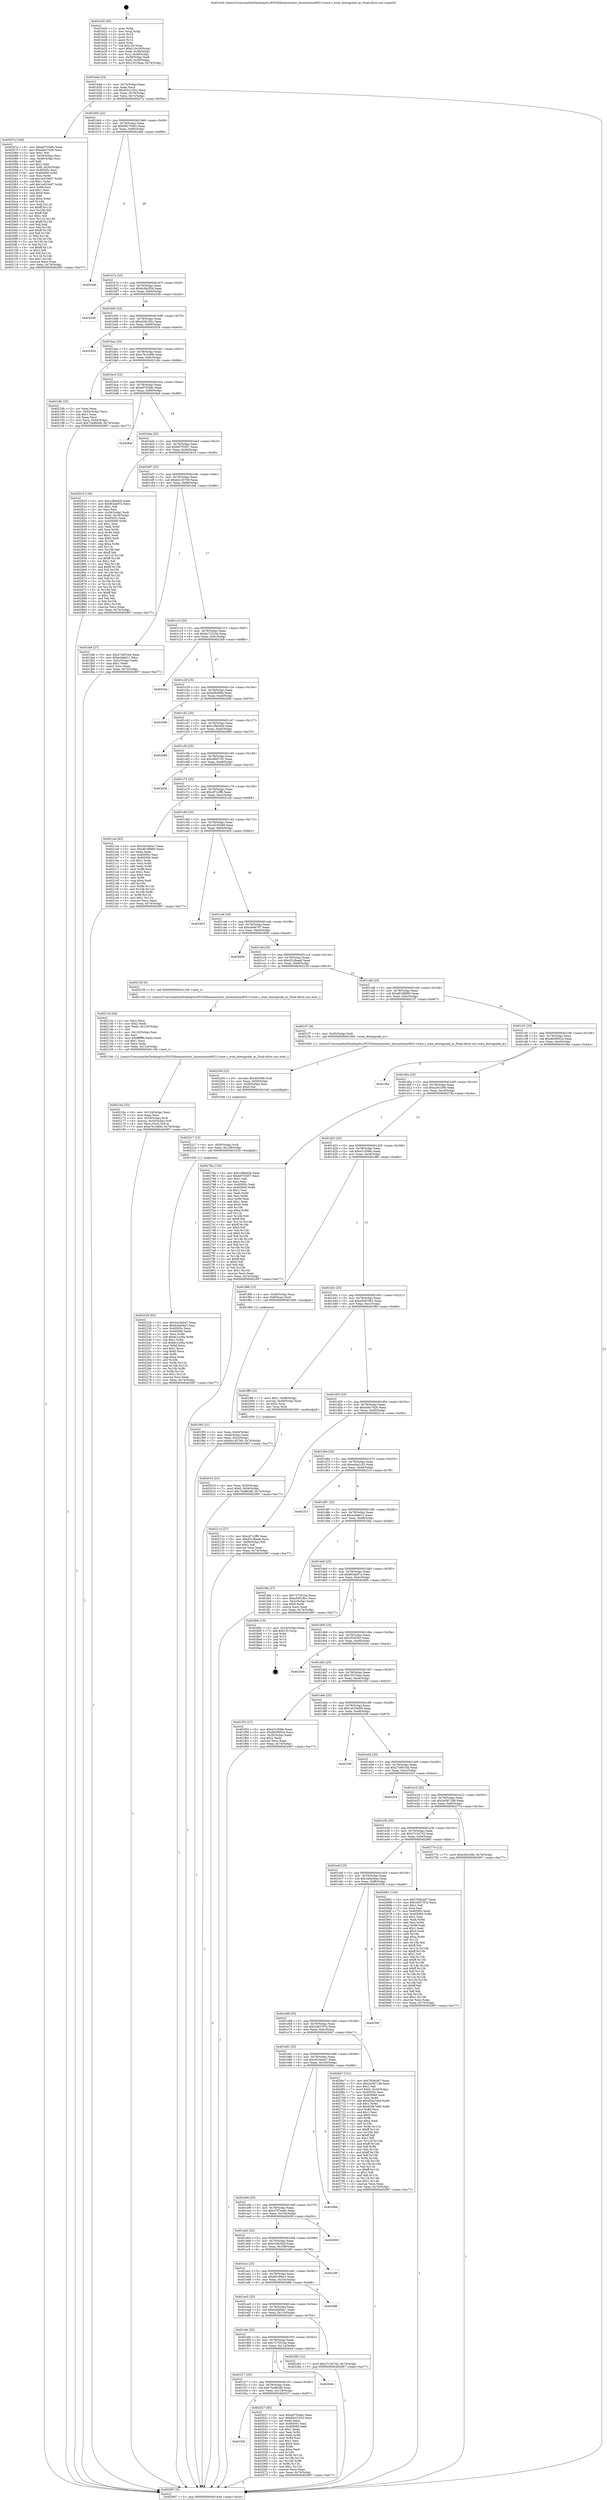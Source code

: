 digraph "0x401b20" {
  label = "0x401b20 (/mnt/c/Users/mathe/Desktop/tcc/POCII/binaries/extr_linuxnetmac80211wme.c_wme_downgrade_ac_Final-ollvm.out::main(0))"
  labelloc = "t"
  node[shape=record]

  Entry [label="",width=0.3,height=0.3,shape=circle,fillcolor=black,style=filled]
  "0x401b4d" [label="{
     0x401b4d [23]\l
     | [instrs]\l
     &nbsp;&nbsp;0x401b4d \<+3\>: mov -0x74(%rbp),%eax\l
     &nbsp;&nbsp;0x401b50 \<+2\>: mov %eax,%ecx\l
     &nbsp;&nbsp;0x401b52 \<+6\>: sub $0x83e21552,%ecx\l
     &nbsp;&nbsp;0x401b58 \<+3\>: mov %eax,-0x78(%rbp)\l
     &nbsp;&nbsp;0x401b5b \<+3\>: mov %ecx,-0x7c(%rbp)\l
     &nbsp;&nbsp;0x401b5e \<+6\>: je 000000000040207a \<main+0x55a\>\l
  }"]
  "0x40207a" [label="{
     0x40207a [164]\l
     | [instrs]\l
     &nbsp;&nbsp;0x40207a \<+5\>: mov $0xa9755a9c,%eax\l
     &nbsp;&nbsp;0x40207f \<+5\>: mov $0xebdc7426,%ecx\l
     &nbsp;&nbsp;0x402084 \<+2\>: mov $0x1,%dl\l
     &nbsp;&nbsp;0x402086 \<+3\>: mov -0x54(%rbp),%esi\l
     &nbsp;&nbsp;0x402089 \<+3\>: cmp -0x48(%rbp),%esi\l
     &nbsp;&nbsp;0x40208c \<+4\>: setl %dil\l
     &nbsp;&nbsp;0x402090 \<+4\>: and $0x1,%dil\l
     &nbsp;&nbsp;0x402094 \<+4\>: mov %dil,-0x26(%rbp)\l
     &nbsp;&nbsp;0x402098 \<+7\>: mov 0x40505c,%esi\l
     &nbsp;&nbsp;0x40209f \<+8\>: mov 0x405060,%r8d\l
     &nbsp;&nbsp;0x4020a7 \<+3\>: mov %esi,%r9d\l
     &nbsp;&nbsp;0x4020aa \<+7\>: sub $0x1e033e97,%r9d\l
     &nbsp;&nbsp;0x4020b1 \<+4\>: sub $0x1,%r9d\l
     &nbsp;&nbsp;0x4020b5 \<+7\>: add $0x1e033e97,%r9d\l
     &nbsp;&nbsp;0x4020bc \<+4\>: imul %r9d,%esi\l
     &nbsp;&nbsp;0x4020c0 \<+3\>: and $0x1,%esi\l
     &nbsp;&nbsp;0x4020c3 \<+3\>: cmp $0x0,%esi\l
     &nbsp;&nbsp;0x4020c6 \<+4\>: sete %dil\l
     &nbsp;&nbsp;0x4020ca \<+4\>: cmp $0xa,%r8d\l
     &nbsp;&nbsp;0x4020ce \<+4\>: setl %r10b\l
     &nbsp;&nbsp;0x4020d2 \<+3\>: mov %dil,%r11b\l
     &nbsp;&nbsp;0x4020d5 \<+4\>: xor $0xff,%r11b\l
     &nbsp;&nbsp;0x4020d9 \<+3\>: mov %r10b,%bl\l
     &nbsp;&nbsp;0x4020dc \<+3\>: xor $0xff,%bl\l
     &nbsp;&nbsp;0x4020df \<+3\>: xor $0x1,%dl\l
     &nbsp;&nbsp;0x4020e2 \<+3\>: mov %r11b,%r14b\l
     &nbsp;&nbsp;0x4020e5 \<+4\>: and $0xff,%r14b\l
     &nbsp;&nbsp;0x4020e9 \<+3\>: and %dl,%dil\l
     &nbsp;&nbsp;0x4020ec \<+3\>: mov %bl,%r15b\l
     &nbsp;&nbsp;0x4020ef \<+4\>: and $0xff,%r15b\l
     &nbsp;&nbsp;0x4020f3 \<+3\>: and %dl,%r10b\l
     &nbsp;&nbsp;0x4020f6 \<+3\>: or %dil,%r14b\l
     &nbsp;&nbsp;0x4020f9 \<+3\>: or %r10b,%r15b\l
     &nbsp;&nbsp;0x4020fc \<+3\>: xor %r15b,%r14b\l
     &nbsp;&nbsp;0x4020ff \<+3\>: or %bl,%r11b\l
     &nbsp;&nbsp;0x402102 \<+4\>: xor $0xff,%r11b\l
     &nbsp;&nbsp;0x402106 \<+3\>: or $0x1,%dl\l
     &nbsp;&nbsp;0x402109 \<+3\>: and %dl,%r11b\l
     &nbsp;&nbsp;0x40210c \<+3\>: or %r11b,%r14b\l
     &nbsp;&nbsp;0x40210f \<+4\>: test $0x1,%r14b\l
     &nbsp;&nbsp;0x402113 \<+3\>: cmovne %ecx,%eax\l
     &nbsp;&nbsp;0x402116 \<+3\>: mov %eax,-0x74(%rbp)\l
     &nbsp;&nbsp;0x402119 \<+5\>: jmp 0000000000402997 \<main+0xe77\>\l
  }"]
  "0x401b64" [label="{
     0x401b64 [22]\l
     | [instrs]\l
     &nbsp;&nbsp;0x401b64 \<+5\>: jmp 0000000000401b69 \<main+0x49\>\l
     &nbsp;&nbsp;0x401b69 \<+3\>: mov -0x78(%rbp),%eax\l
     &nbsp;&nbsp;0x401b6c \<+5\>: sub $0x882750d3,%eax\l
     &nbsp;&nbsp;0x401b71 \<+3\>: mov %eax,-0x80(%rbp)\l
     &nbsp;&nbsp;0x401b74 \<+6\>: je 00000000004024b6 \<main+0x996\>\l
  }"]
  Exit [label="",width=0.3,height=0.3,shape=circle,fillcolor=black,style=filled,peripheries=2]
  "0x4024b6" [label="{
     0x4024b6\l
  }", style=dashed]
  "0x401b7a" [label="{
     0x401b7a [25]\l
     | [instrs]\l
     &nbsp;&nbsp;0x401b7a \<+5\>: jmp 0000000000401b7f \<main+0x5f\>\l
     &nbsp;&nbsp;0x401b7f \<+3\>: mov -0x78(%rbp),%eax\l
     &nbsp;&nbsp;0x401b82 \<+5\>: sub $0x8c9e2f2d,%eax\l
     &nbsp;&nbsp;0x401b87 \<+6\>: mov %eax,-0x84(%rbp)\l
     &nbsp;&nbsp;0x401b8d \<+6\>: je 0000000000402546 \<main+0xa26\>\l
  }"]
  "0x402226" [label="{
     0x402226 [93]\l
     | [instrs]\l
     &nbsp;&nbsp;0x402226 \<+5\>: mov $0x3d16a0a7,%eax\l
     &nbsp;&nbsp;0x40222b \<+5\>: mov $0x6cbb04a7,%esi\l
     &nbsp;&nbsp;0x402230 \<+7\>: mov 0x40505c,%ecx\l
     &nbsp;&nbsp;0x402237 \<+7\>: mov 0x405060,%edx\l
     &nbsp;&nbsp;0x40223e \<+3\>: mov %ecx,%r8d\l
     &nbsp;&nbsp;0x402241 \<+7\>: add $0x8c1a39a,%r8d\l
     &nbsp;&nbsp;0x402248 \<+4\>: sub $0x1,%r8d\l
     &nbsp;&nbsp;0x40224c \<+7\>: sub $0x8c1a39a,%r8d\l
     &nbsp;&nbsp;0x402253 \<+4\>: imul %r8d,%ecx\l
     &nbsp;&nbsp;0x402257 \<+3\>: and $0x1,%ecx\l
     &nbsp;&nbsp;0x40225a \<+3\>: cmp $0x0,%ecx\l
     &nbsp;&nbsp;0x40225d \<+4\>: sete %r9b\l
     &nbsp;&nbsp;0x402261 \<+3\>: cmp $0xa,%edx\l
     &nbsp;&nbsp;0x402264 \<+4\>: setl %r10b\l
     &nbsp;&nbsp;0x402268 \<+3\>: mov %r9b,%r11b\l
     &nbsp;&nbsp;0x40226b \<+3\>: and %r10b,%r11b\l
     &nbsp;&nbsp;0x40226e \<+3\>: xor %r10b,%r9b\l
     &nbsp;&nbsp;0x402271 \<+3\>: or %r9b,%r11b\l
     &nbsp;&nbsp;0x402274 \<+4\>: test $0x1,%r11b\l
     &nbsp;&nbsp;0x402278 \<+3\>: cmovne %esi,%eax\l
     &nbsp;&nbsp;0x40227b \<+3\>: mov %eax,-0x74(%rbp)\l
     &nbsp;&nbsp;0x40227e \<+5\>: jmp 0000000000402997 \<main+0xe77\>\l
  }"]
  "0x402546" [label="{
     0x402546\l
  }", style=dashed]
  "0x401b93" [label="{
     0x401b93 [25]\l
     | [instrs]\l
     &nbsp;&nbsp;0x401b93 \<+5\>: jmp 0000000000401b98 \<main+0x78\>\l
     &nbsp;&nbsp;0x401b98 \<+3\>: mov -0x78(%rbp),%eax\l
     &nbsp;&nbsp;0x401b9b \<+5\>: sub $0xa5e6182c,%eax\l
     &nbsp;&nbsp;0x401ba0 \<+6\>: mov %eax,-0x88(%rbp)\l
     &nbsp;&nbsp;0x401ba6 \<+6\>: je 0000000000402924 \<main+0xe04\>\l
  }"]
  "0x402217" [label="{
     0x402217 [15]\l
     | [instrs]\l
     &nbsp;&nbsp;0x402217 \<+4\>: mov -0x50(%rbp),%rdi\l
     &nbsp;&nbsp;0x40221b \<+6\>: mov %eax,-0x128(%rbp)\l
     &nbsp;&nbsp;0x402221 \<+5\>: call 0000000000401030 \<free@plt\>\l
     | [calls]\l
     &nbsp;&nbsp;0x401030 \{1\} (unknown)\l
  }"]
  "0x402924" [label="{
     0x402924\l
  }", style=dashed]
  "0x401bac" [label="{
     0x401bac [25]\l
     | [instrs]\l
     &nbsp;&nbsp;0x401bac \<+5\>: jmp 0000000000401bb1 \<main+0x91\>\l
     &nbsp;&nbsp;0x401bb1 \<+3\>: mov -0x78(%rbp),%eax\l
     &nbsp;&nbsp;0x401bb4 \<+5\>: sub $0xa7b1bd0b,%eax\l
     &nbsp;&nbsp;0x401bb9 \<+6\>: mov %eax,-0x8c(%rbp)\l
     &nbsp;&nbsp;0x401bbf \<+6\>: je 000000000040218b \<main+0x66b\>\l
  }"]
  "0x402200" [label="{
     0x402200 [23]\l
     | [instrs]\l
     &nbsp;&nbsp;0x402200 \<+10\>: movabs $0x4030d6,%rdi\l
     &nbsp;&nbsp;0x40220a \<+3\>: mov %eax,-0x58(%rbp)\l
     &nbsp;&nbsp;0x40220d \<+3\>: mov -0x58(%rbp),%esi\l
     &nbsp;&nbsp;0x402210 \<+2\>: mov $0x0,%al\l
     &nbsp;&nbsp;0x402212 \<+5\>: call 0000000000401040 \<printf@plt\>\l
     | [calls]\l
     &nbsp;&nbsp;0x401040 \{1\} (unknown)\l
  }"]
  "0x40218b" [label="{
     0x40218b [25]\l
     | [instrs]\l
     &nbsp;&nbsp;0x40218b \<+2\>: xor %eax,%eax\l
     &nbsp;&nbsp;0x40218d \<+3\>: mov -0x54(%rbp),%ecx\l
     &nbsp;&nbsp;0x402190 \<+3\>: sub $0x1,%eax\l
     &nbsp;&nbsp;0x402193 \<+2\>: sub %eax,%ecx\l
     &nbsp;&nbsp;0x402195 \<+3\>: mov %ecx,-0x54(%rbp)\l
     &nbsp;&nbsp;0x402198 \<+7\>: movl $0x75a982d6,-0x74(%rbp)\l
     &nbsp;&nbsp;0x40219f \<+5\>: jmp 0000000000402997 \<main+0xe77\>\l
  }"]
  "0x401bc5" [label="{
     0x401bc5 [25]\l
     | [instrs]\l
     &nbsp;&nbsp;0x401bc5 \<+5\>: jmp 0000000000401bca \<main+0xaa\>\l
     &nbsp;&nbsp;0x401bca \<+3\>: mov -0x78(%rbp),%eax\l
     &nbsp;&nbsp;0x401bcd \<+5\>: sub $0xa9755a9c,%eax\l
     &nbsp;&nbsp;0x401bd2 \<+6\>: mov %eax,-0x90(%rbp)\l
     &nbsp;&nbsp;0x401bd8 \<+6\>: je 00000000004028af \<main+0xd8f\>\l
  }"]
  "0x40216a" [label="{
     0x40216a [33]\l
     | [instrs]\l
     &nbsp;&nbsp;0x40216a \<+6\>: mov -0x124(%rbp),%ecx\l
     &nbsp;&nbsp;0x402170 \<+3\>: imul %eax,%ecx\l
     &nbsp;&nbsp;0x402173 \<+4\>: mov -0x50(%rbp),%rdi\l
     &nbsp;&nbsp;0x402177 \<+4\>: movslq -0x54(%rbp),%r8\l
     &nbsp;&nbsp;0x40217b \<+4\>: mov %ecx,(%rdi,%r8,4)\l
     &nbsp;&nbsp;0x40217f \<+7\>: movl $0xa7b1bd0b,-0x74(%rbp)\l
     &nbsp;&nbsp;0x402186 \<+5\>: jmp 0000000000402997 \<main+0xe77\>\l
  }"]
  "0x4028af" [label="{
     0x4028af\l
  }", style=dashed]
  "0x401bde" [label="{
     0x401bde [25]\l
     | [instrs]\l
     &nbsp;&nbsp;0x401bde \<+5\>: jmp 0000000000401be3 \<main+0xc3\>\l
     &nbsp;&nbsp;0x401be3 \<+3\>: mov -0x78(%rbp),%eax\l
     &nbsp;&nbsp;0x401be6 \<+5\>: sub $0xb07f1657,%eax\l
     &nbsp;&nbsp;0x401beb \<+6\>: mov %eax,-0x94(%rbp)\l
     &nbsp;&nbsp;0x401bf1 \<+6\>: je 0000000000402810 \<main+0xcf0\>\l
  }"]
  "0x40213e" [label="{
     0x40213e [44]\l
     | [instrs]\l
     &nbsp;&nbsp;0x40213e \<+2\>: xor %ecx,%ecx\l
     &nbsp;&nbsp;0x402140 \<+5\>: mov $0x2,%edx\l
     &nbsp;&nbsp;0x402145 \<+6\>: mov %edx,-0x120(%rbp)\l
     &nbsp;&nbsp;0x40214b \<+1\>: cltd\l
     &nbsp;&nbsp;0x40214c \<+6\>: mov -0x120(%rbp),%esi\l
     &nbsp;&nbsp;0x402152 \<+2\>: idiv %esi\l
     &nbsp;&nbsp;0x402154 \<+6\>: imul $0xfffffffe,%edx,%edx\l
     &nbsp;&nbsp;0x40215a \<+3\>: sub $0x1,%ecx\l
     &nbsp;&nbsp;0x40215d \<+2\>: sub %ecx,%edx\l
     &nbsp;&nbsp;0x40215f \<+6\>: mov %edx,-0x124(%rbp)\l
     &nbsp;&nbsp;0x402165 \<+5\>: call 0000000000401160 \<next_i\>\l
     | [calls]\l
     &nbsp;&nbsp;0x401160 \{1\} (/mnt/c/Users/mathe/Desktop/tcc/POCII/binaries/extr_linuxnetmac80211wme.c_wme_downgrade_ac_Final-ollvm.out::next_i)\l
  }"]
  "0x402810" [label="{
     0x402810 [140]\l
     | [instrs]\l
     &nbsp;&nbsp;0x402810 \<+5\>: mov $0xc2fbbd2b,%eax\l
     &nbsp;&nbsp;0x402815 \<+5\>: mov $0xf63ab97a,%ecx\l
     &nbsp;&nbsp;0x40281a \<+2\>: mov $0x1,%dl\l
     &nbsp;&nbsp;0x40281c \<+2\>: xor %esi,%esi\l
     &nbsp;&nbsp;0x40281e \<+3\>: mov -0x34(%rbp),%edi\l
     &nbsp;&nbsp;0x402821 \<+3\>: mov %edi,-0x24(%rbp)\l
     &nbsp;&nbsp;0x402824 \<+7\>: mov 0x40505c,%edi\l
     &nbsp;&nbsp;0x40282b \<+8\>: mov 0x405060,%r8d\l
     &nbsp;&nbsp;0x402833 \<+3\>: sub $0x1,%esi\l
     &nbsp;&nbsp;0x402836 \<+3\>: mov %edi,%r9d\l
     &nbsp;&nbsp;0x402839 \<+3\>: add %esi,%r9d\l
     &nbsp;&nbsp;0x40283c \<+4\>: imul %r9d,%edi\l
     &nbsp;&nbsp;0x402840 \<+3\>: and $0x1,%edi\l
     &nbsp;&nbsp;0x402843 \<+3\>: cmp $0x0,%edi\l
     &nbsp;&nbsp;0x402846 \<+4\>: sete %r10b\l
     &nbsp;&nbsp;0x40284a \<+4\>: cmp $0xa,%r8d\l
     &nbsp;&nbsp;0x40284e \<+4\>: setl %r11b\l
     &nbsp;&nbsp;0x402852 \<+3\>: mov %r10b,%bl\l
     &nbsp;&nbsp;0x402855 \<+3\>: xor $0xff,%bl\l
     &nbsp;&nbsp;0x402858 \<+3\>: mov %r11b,%r14b\l
     &nbsp;&nbsp;0x40285b \<+4\>: xor $0xff,%r14b\l
     &nbsp;&nbsp;0x40285f \<+3\>: xor $0x1,%dl\l
     &nbsp;&nbsp;0x402862 \<+3\>: mov %bl,%r15b\l
     &nbsp;&nbsp;0x402865 \<+4\>: and $0xff,%r15b\l
     &nbsp;&nbsp;0x402869 \<+3\>: and %dl,%r10b\l
     &nbsp;&nbsp;0x40286c \<+3\>: mov %r14b,%r12b\l
     &nbsp;&nbsp;0x40286f \<+4\>: and $0xff,%r12b\l
     &nbsp;&nbsp;0x402873 \<+3\>: and %dl,%r11b\l
     &nbsp;&nbsp;0x402876 \<+3\>: or %r10b,%r15b\l
     &nbsp;&nbsp;0x402879 \<+3\>: or %r11b,%r12b\l
     &nbsp;&nbsp;0x40287c \<+3\>: xor %r12b,%r15b\l
     &nbsp;&nbsp;0x40287f \<+3\>: or %r14b,%bl\l
     &nbsp;&nbsp;0x402882 \<+3\>: xor $0xff,%bl\l
     &nbsp;&nbsp;0x402885 \<+3\>: or $0x1,%dl\l
     &nbsp;&nbsp;0x402888 \<+2\>: and %dl,%bl\l
     &nbsp;&nbsp;0x40288a \<+3\>: or %bl,%r15b\l
     &nbsp;&nbsp;0x40288d \<+4\>: test $0x1,%r15b\l
     &nbsp;&nbsp;0x402891 \<+3\>: cmovne %ecx,%eax\l
     &nbsp;&nbsp;0x402894 \<+3\>: mov %eax,-0x74(%rbp)\l
     &nbsp;&nbsp;0x402897 \<+5\>: jmp 0000000000402997 \<main+0xe77\>\l
  }"]
  "0x401bf7" [label="{
     0x401bf7 [25]\l
     | [instrs]\l
     &nbsp;&nbsp;0x401bf7 \<+5\>: jmp 0000000000401bfc \<main+0xdc\>\l
     &nbsp;&nbsp;0x401bfc \<+3\>: mov -0x78(%rbp),%eax\l
     &nbsp;&nbsp;0x401bff \<+5\>: sub $0xb4145769,%eax\l
     &nbsp;&nbsp;0x401c04 \<+6\>: mov %eax,-0x98(%rbp)\l
     &nbsp;&nbsp;0x401c0a \<+6\>: je 0000000000401fa8 \<main+0x488\>\l
  }"]
  "0x401f30" [label="{
     0x401f30\l
  }", style=dashed]
  "0x401fa8" [label="{
     0x401fa8 [27]\l
     | [instrs]\l
     &nbsp;&nbsp;0x401fa8 \<+5\>: mov $0x27d001bb,%eax\l
     &nbsp;&nbsp;0x401fad \<+5\>: mov $0xecbfa611,%ecx\l
     &nbsp;&nbsp;0x401fb2 \<+3\>: mov -0x2c(%rbp),%edx\l
     &nbsp;&nbsp;0x401fb5 \<+3\>: cmp $0x1,%edx\l
     &nbsp;&nbsp;0x401fb8 \<+3\>: cmovl %ecx,%eax\l
     &nbsp;&nbsp;0x401fbb \<+3\>: mov %eax,-0x74(%rbp)\l
     &nbsp;&nbsp;0x401fbe \<+5\>: jmp 0000000000402997 \<main+0xe77\>\l
  }"]
  "0x401c10" [label="{
     0x401c10 [25]\l
     | [instrs]\l
     &nbsp;&nbsp;0x401c10 \<+5\>: jmp 0000000000401c15 \<main+0xf5\>\l
     &nbsp;&nbsp;0x401c15 \<+3\>: mov -0x78(%rbp),%eax\l
     &nbsp;&nbsp;0x401c18 \<+5\>: sub $0xbc73253a,%eax\l
     &nbsp;&nbsp;0x401c1d \<+6\>: mov %eax,-0x9c(%rbp)\l
     &nbsp;&nbsp;0x401c23 \<+6\>: je 00000000004023ab \<main+0x88b\>\l
  }"]
  "0x402027" [label="{
     0x402027 [83]\l
     | [instrs]\l
     &nbsp;&nbsp;0x402027 \<+5\>: mov $0xa9755a9c,%eax\l
     &nbsp;&nbsp;0x40202c \<+5\>: mov $0x83e21552,%ecx\l
     &nbsp;&nbsp;0x402031 \<+2\>: xor %edx,%edx\l
     &nbsp;&nbsp;0x402033 \<+7\>: mov 0x40505c,%esi\l
     &nbsp;&nbsp;0x40203a \<+7\>: mov 0x405060,%edi\l
     &nbsp;&nbsp;0x402041 \<+3\>: sub $0x1,%edx\l
     &nbsp;&nbsp;0x402044 \<+3\>: mov %esi,%r8d\l
     &nbsp;&nbsp;0x402047 \<+3\>: add %edx,%r8d\l
     &nbsp;&nbsp;0x40204a \<+4\>: imul %r8d,%esi\l
     &nbsp;&nbsp;0x40204e \<+3\>: and $0x1,%esi\l
     &nbsp;&nbsp;0x402051 \<+3\>: cmp $0x0,%esi\l
     &nbsp;&nbsp;0x402054 \<+4\>: sete %r9b\l
     &nbsp;&nbsp;0x402058 \<+3\>: cmp $0xa,%edi\l
     &nbsp;&nbsp;0x40205b \<+4\>: setl %r10b\l
     &nbsp;&nbsp;0x40205f \<+3\>: mov %r9b,%r11b\l
     &nbsp;&nbsp;0x402062 \<+3\>: and %r10b,%r11b\l
     &nbsp;&nbsp;0x402065 \<+3\>: xor %r10b,%r9b\l
     &nbsp;&nbsp;0x402068 \<+3\>: or %r9b,%r11b\l
     &nbsp;&nbsp;0x40206b \<+4\>: test $0x1,%r11b\l
     &nbsp;&nbsp;0x40206f \<+3\>: cmovne %ecx,%eax\l
     &nbsp;&nbsp;0x402072 \<+3\>: mov %eax,-0x74(%rbp)\l
     &nbsp;&nbsp;0x402075 \<+5\>: jmp 0000000000402997 \<main+0xe77\>\l
  }"]
  "0x4023ab" [label="{
     0x4023ab\l
  }", style=dashed]
  "0x401c29" [label="{
     0x401c29 [25]\l
     | [instrs]\l
     &nbsp;&nbsp;0x401c29 \<+5\>: jmp 0000000000401c2e \<main+0x10e\>\l
     &nbsp;&nbsp;0x401c2e \<+3\>: mov -0x78(%rbp),%eax\l
     &nbsp;&nbsp;0x401c31 \<+5\>: sub $0xbf3c68fa,%eax\l
     &nbsp;&nbsp;0x401c36 \<+6\>: mov %eax,-0xa0(%rbp)\l
     &nbsp;&nbsp;0x401c3c \<+6\>: je 000000000040249b \<main+0x97b\>\l
  }"]
  "0x401f17" [label="{
     0x401f17 [25]\l
     | [instrs]\l
     &nbsp;&nbsp;0x401f17 \<+5\>: jmp 0000000000401f1c \<main+0x3fc\>\l
     &nbsp;&nbsp;0x401f1c \<+3\>: mov -0x78(%rbp),%eax\l
     &nbsp;&nbsp;0x401f1f \<+5\>: sub $0x75a982d6,%eax\l
     &nbsp;&nbsp;0x401f24 \<+6\>: mov %eax,-0x118(%rbp)\l
     &nbsp;&nbsp;0x401f2a \<+6\>: je 0000000000402027 \<main+0x507\>\l
  }"]
  "0x40249b" [label="{
     0x40249b\l
  }", style=dashed]
  "0x401c42" [label="{
     0x401c42 [25]\l
     | [instrs]\l
     &nbsp;&nbsp;0x401c42 \<+5\>: jmp 0000000000401c47 \<main+0x127\>\l
     &nbsp;&nbsp;0x401c47 \<+3\>: mov -0x78(%rbp),%eax\l
     &nbsp;&nbsp;0x401c4a \<+5\>: sub $0xc2fbbd2b,%eax\l
     &nbsp;&nbsp;0x401c4f \<+6\>: mov %eax,-0xa4(%rbp)\l
     &nbsp;&nbsp;0x401c55 \<+6\>: je 0000000000402990 \<main+0xe70\>\l
  }"]
  "0x402644" [label="{
     0x402644\l
  }", style=dashed]
  "0x402990" [label="{
     0x402990\l
  }", style=dashed]
  "0x401c5b" [label="{
     0x401c5b [25]\l
     | [instrs]\l
     &nbsp;&nbsp;0x401c5b \<+5\>: jmp 0000000000401c60 \<main+0x140\>\l
     &nbsp;&nbsp;0x401c60 \<+3\>: mov -0x78(%rbp),%eax\l
     &nbsp;&nbsp;0x401c63 \<+5\>: sub $0xc6607cf1,%eax\l
     &nbsp;&nbsp;0x401c68 \<+6\>: mov %eax,-0xa8(%rbp)\l
     &nbsp;&nbsp;0x401c6e \<+6\>: je 0000000000402930 \<main+0xe10\>\l
  }"]
  "0x401efe" [label="{
     0x401efe [25]\l
     | [instrs]\l
     &nbsp;&nbsp;0x401efe \<+5\>: jmp 0000000000401f03 \<main+0x3e3\>\l
     &nbsp;&nbsp;0x401f03 \<+3\>: mov -0x78(%rbp),%eax\l
     &nbsp;&nbsp;0x401f06 \<+5\>: sub $0x727351ba,%eax\l
     &nbsp;&nbsp;0x401f0b \<+6\>: mov %eax,-0x114(%rbp)\l
     &nbsp;&nbsp;0x401f11 \<+6\>: je 0000000000402644 \<main+0xb24\>\l
  }"]
  "0x402930" [label="{
     0x402930\l
  }", style=dashed]
  "0x401c74" [label="{
     0x401c74 [25]\l
     | [instrs]\l
     &nbsp;&nbsp;0x401c74 \<+5\>: jmp 0000000000401c79 \<main+0x159\>\l
     &nbsp;&nbsp;0x401c79 \<+3\>: mov -0x78(%rbp),%eax\l
     &nbsp;&nbsp;0x401c7c \<+5\>: sub $0xc87c2ff6,%eax\l
     &nbsp;&nbsp;0x401c81 \<+6\>: mov %eax,-0xac(%rbp)\l
     &nbsp;&nbsp;0x401c87 \<+6\>: je 00000000004021a4 \<main+0x684\>\l
  }"]
  "0x402283" [label="{
     0x402283 [12]\l
     | [instrs]\l
     &nbsp;&nbsp;0x402283 \<+7\>: movl $0x37c34742,-0x74(%rbp)\l
     &nbsp;&nbsp;0x40228a \<+5\>: jmp 0000000000402997 \<main+0xe77\>\l
  }"]
  "0x4021a4" [label="{
     0x4021a4 [83]\l
     | [instrs]\l
     &nbsp;&nbsp;0x4021a4 \<+5\>: mov $0x3d16a0a7,%eax\l
     &nbsp;&nbsp;0x4021a9 \<+5\>: mov $0xd6188685,%ecx\l
     &nbsp;&nbsp;0x4021ae \<+2\>: xor %edx,%edx\l
     &nbsp;&nbsp;0x4021b0 \<+7\>: mov 0x40505c,%esi\l
     &nbsp;&nbsp;0x4021b7 \<+7\>: mov 0x405060,%edi\l
     &nbsp;&nbsp;0x4021be \<+3\>: sub $0x1,%edx\l
     &nbsp;&nbsp;0x4021c1 \<+3\>: mov %esi,%r8d\l
     &nbsp;&nbsp;0x4021c4 \<+3\>: add %edx,%r8d\l
     &nbsp;&nbsp;0x4021c7 \<+4\>: imul %r8d,%esi\l
     &nbsp;&nbsp;0x4021cb \<+3\>: and $0x1,%esi\l
     &nbsp;&nbsp;0x4021ce \<+3\>: cmp $0x0,%esi\l
     &nbsp;&nbsp;0x4021d1 \<+4\>: sete %r9b\l
     &nbsp;&nbsp;0x4021d5 \<+3\>: cmp $0xa,%edi\l
     &nbsp;&nbsp;0x4021d8 \<+4\>: setl %r10b\l
     &nbsp;&nbsp;0x4021dc \<+3\>: mov %r9b,%r11b\l
     &nbsp;&nbsp;0x4021df \<+3\>: and %r10b,%r11b\l
     &nbsp;&nbsp;0x4021e2 \<+3\>: xor %r10b,%r9b\l
     &nbsp;&nbsp;0x4021e5 \<+3\>: or %r9b,%r11b\l
     &nbsp;&nbsp;0x4021e8 \<+4\>: test $0x1,%r11b\l
     &nbsp;&nbsp;0x4021ec \<+3\>: cmovne %ecx,%eax\l
     &nbsp;&nbsp;0x4021ef \<+3\>: mov %eax,-0x74(%rbp)\l
     &nbsp;&nbsp;0x4021f2 \<+5\>: jmp 0000000000402997 \<main+0xe77\>\l
  }"]
  "0x401c8d" [label="{
     0x401c8d [25]\l
     | [instrs]\l
     &nbsp;&nbsp;0x401c8d \<+5\>: jmp 0000000000401c92 \<main+0x172\>\l
     &nbsp;&nbsp;0x401c92 \<+3\>: mov -0x78(%rbp),%eax\l
     &nbsp;&nbsp;0x401c95 \<+5\>: sub $0xcb230266,%eax\l
     &nbsp;&nbsp;0x401c9a \<+6\>: mov %eax,-0xb0(%rbp)\l
     &nbsp;&nbsp;0x401ca0 \<+6\>: je 0000000000402403 \<main+0x8e3\>\l
  }"]
  "0x401ee5" [label="{
     0x401ee5 [25]\l
     | [instrs]\l
     &nbsp;&nbsp;0x401ee5 \<+5\>: jmp 0000000000401eea \<main+0x3ca\>\l
     &nbsp;&nbsp;0x401eea \<+3\>: mov -0x78(%rbp),%eax\l
     &nbsp;&nbsp;0x401eed \<+5\>: sub $0x6cbb04a7,%eax\l
     &nbsp;&nbsp;0x401ef2 \<+6\>: mov %eax,-0x110(%rbp)\l
     &nbsp;&nbsp;0x401ef8 \<+6\>: je 0000000000402283 \<main+0x763\>\l
  }"]
  "0x402403" [label="{
     0x402403\l
  }", style=dashed]
  "0x401ca6" [label="{
     0x401ca6 [25]\l
     | [instrs]\l
     &nbsp;&nbsp;0x401ca6 \<+5\>: jmp 0000000000401cab \<main+0x18b\>\l
     &nbsp;&nbsp;0x401cab \<+3\>: mov -0x78(%rbp),%eax\l
     &nbsp;&nbsp;0x401cae \<+5\>: sub $0xcbefe7d7,%eax\l
     &nbsp;&nbsp;0x401cb3 \<+6\>: mov %eax,-0xb4(%rbp)\l
     &nbsp;&nbsp;0x401cb9 \<+6\>: je 0000000000402609 \<main+0xae9\>\l
  }"]
  "0x4028f6" [label="{
     0x4028f6\l
  }", style=dashed]
  "0x402609" [label="{
     0x402609\l
  }", style=dashed]
  "0x401cbf" [label="{
     0x401cbf [25]\l
     | [instrs]\l
     &nbsp;&nbsp;0x401cbf \<+5\>: jmp 0000000000401cc4 \<main+0x1a4\>\l
     &nbsp;&nbsp;0x401cc4 \<+3\>: mov -0x78(%rbp),%eax\l
     &nbsp;&nbsp;0x401cc7 \<+5\>: sub $0xd51dbaa6,%eax\l
     &nbsp;&nbsp;0x401ccc \<+6\>: mov %eax,-0xb8(%rbp)\l
     &nbsp;&nbsp;0x401cd2 \<+6\>: je 0000000000402139 \<main+0x619\>\l
  }"]
  "0x401ecc" [label="{
     0x401ecc [25]\l
     | [instrs]\l
     &nbsp;&nbsp;0x401ecc \<+5\>: jmp 0000000000401ed1 \<main+0x3b1\>\l
     &nbsp;&nbsp;0x401ed1 \<+3\>: mov -0x78(%rbp),%eax\l
     &nbsp;&nbsp;0x401ed4 \<+5\>: sub $0x69199ec1,%eax\l
     &nbsp;&nbsp;0x401ed9 \<+6\>: mov %eax,-0x10c(%rbp)\l
     &nbsp;&nbsp;0x401edf \<+6\>: je 00000000004028f6 \<main+0xdd6\>\l
  }"]
  "0x402139" [label="{
     0x402139 [5]\l
     | [instrs]\l
     &nbsp;&nbsp;0x402139 \<+5\>: call 0000000000401160 \<next_i\>\l
     | [calls]\l
     &nbsp;&nbsp;0x401160 \{1\} (/mnt/c/Users/mathe/Desktop/tcc/POCII/binaries/extr_linuxnetmac80211wme.c_wme_downgrade_ac_Final-ollvm.out::next_i)\l
  }"]
  "0x401cd8" [label="{
     0x401cd8 [25]\l
     | [instrs]\l
     &nbsp;&nbsp;0x401cd8 \<+5\>: jmp 0000000000401cdd \<main+0x1bd\>\l
     &nbsp;&nbsp;0x401cdd \<+3\>: mov -0x78(%rbp),%eax\l
     &nbsp;&nbsp;0x401ce0 \<+5\>: sub $0xd6188685,%eax\l
     &nbsp;&nbsp;0x401ce5 \<+6\>: mov %eax,-0xbc(%rbp)\l
     &nbsp;&nbsp;0x401ceb \<+6\>: je 00000000004021f7 \<main+0x6d7\>\l
  }"]
  "0x40228f" [label="{
     0x40228f\l
  }", style=dashed]
  "0x4021f7" [label="{
     0x4021f7 [9]\l
     | [instrs]\l
     &nbsp;&nbsp;0x4021f7 \<+4\>: mov -0x50(%rbp),%rdi\l
     &nbsp;&nbsp;0x4021fb \<+5\>: call 0000000000401600 \<wme_downgrade_ac\>\l
     | [calls]\l
     &nbsp;&nbsp;0x401600 \{1\} (/mnt/c/Users/mathe/Desktop/tcc/POCII/binaries/extr_linuxnetmac80211wme.c_wme_downgrade_ac_Final-ollvm.out::wme_downgrade_ac)\l
  }"]
  "0x401cf1" [label="{
     0x401cf1 [25]\l
     | [instrs]\l
     &nbsp;&nbsp;0x401cf1 \<+5\>: jmp 0000000000401cf6 \<main+0x1d6\>\l
     &nbsp;&nbsp;0x401cf6 \<+3\>: mov -0x78(%rbp),%eax\l
     &nbsp;&nbsp;0x401cf9 \<+5\>: sub $0xdb58002e,%eax\l
     &nbsp;&nbsp;0x401cfe \<+6\>: mov %eax,-0xc0(%rbp)\l
     &nbsp;&nbsp;0x401d04 \<+6\>: je 0000000000401f6e \<main+0x44e\>\l
  }"]
  "0x401eb3" [label="{
     0x401eb3 [25]\l
     | [instrs]\l
     &nbsp;&nbsp;0x401eb3 \<+5\>: jmp 0000000000401eb8 \<main+0x398\>\l
     &nbsp;&nbsp;0x401eb8 \<+3\>: mov -0x78(%rbp),%eax\l
     &nbsp;&nbsp;0x401ebb \<+5\>: sub $0x616b382f,%eax\l
     &nbsp;&nbsp;0x401ec0 \<+6\>: mov %eax,-0x108(%rbp)\l
     &nbsp;&nbsp;0x401ec6 \<+6\>: je 000000000040228f \<main+0x76f\>\l
  }"]
  "0x401f6e" [label="{
     0x401f6e\l
  }", style=dashed]
  "0x401d0a" [label="{
     0x401d0a [25]\l
     | [instrs]\l
     &nbsp;&nbsp;0x401d0a \<+5\>: jmp 0000000000401d0f \<main+0x1ef\>\l
     &nbsp;&nbsp;0x401d0f \<+3\>: mov -0x78(%rbp),%eax\l
     &nbsp;&nbsp;0x401d12 \<+5\>: sub $0xe2fcc30b,%eax\l
     &nbsp;&nbsp;0x401d17 \<+6\>: mov %eax,-0xc4(%rbp)\l
     &nbsp;&nbsp;0x401d1d \<+6\>: je 000000000040278a \<main+0xc6a\>\l
  }"]
  "0x402650" [label="{
     0x402650\l
  }", style=dashed]
  "0x40278a" [label="{
     0x40278a [134]\l
     | [instrs]\l
     &nbsp;&nbsp;0x40278a \<+5\>: mov $0xc2fbbd2b,%eax\l
     &nbsp;&nbsp;0x40278f \<+5\>: mov $0xb07f1657,%ecx\l
     &nbsp;&nbsp;0x402794 \<+2\>: mov $0x1,%dl\l
     &nbsp;&nbsp;0x402796 \<+2\>: xor %esi,%esi\l
     &nbsp;&nbsp;0x402798 \<+7\>: mov 0x40505c,%edi\l
     &nbsp;&nbsp;0x40279f \<+8\>: mov 0x405060,%r8d\l
     &nbsp;&nbsp;0x4027a7 \<+3\>: sub $0x1,%esi\l
     &nbsp;&nbsp;0x4027aa \<+3\>: mov %edi,%r9d\l
     &nbsp;&nbsp;0x4027ad \<+3\>: add %esi,%r9d\l
     &nbsp;&nbsp;0x4027b0 \<+4\>: imul %r9d,%edi\l
     &nbsp;&nbsp;0x4027b4 \<+3\>: and $0x1,%edi\l
     &nbsp;&nbsp;0x4027b7 \<+3\>: cmp $0x0,%edi\l
     &nbsp;&nbsp;0x4027ba \<+4\>: sete %r10b\l
     &nbsp;&nbsp;0x4027be \<+4\>: cmp $0xa,%r8d\l
     &nbsp;&nbsp;0x4027c2 \<+4\>: setl %r11b\l
     &nbsp;&nbsp;0x4027c6 \<+3\>: mov %r10b,%bl\l
     &nbsp;&nbsp;0x4027c9 \<+3\>: xor $0xff,%bl\l
     &nbsp;&nbsp;0x4027cc \<+3\>: mov %r11b,%r14b\l
     &nbsp;&nbsp;0x4027cf \<+4\>: xor $0xff,%r14b\l
     &nbsp;&nbsp;0x4027d3 \<+3\>: xor $0x0,%dl\l
     &nbsp;&nbsp;0x4027d6 \<+3\>: mov %bl,%r15b\l
     &nbsp;&nbsp;0x4027d9 \<+4\>: and $0x0,%r15b\l
     &nbsp;&nbsp;0x4027dd \<+3\>: and %dl,%r10b\l
     &nbsp;&nbsp;0x4027e0 \<+3\>: mov %r14b,%r12b\l
     &nbsp;&nbsp;0x4027e3 \<+4\>: and $0x0,%r12b\l
     &nbsp;&nbsp;0x4027e7 \<+3\>: and %dl,%r11b\l
     &nbsp;&nbsp;0x4027ea \<+3\>: or %r10b,%r15b\l
     &nbsp;&nbsp;0x4027ed \<+3\>: or %r11b,%r12b\l
     &nbsp;&nbsp;0x4027f0 \<+3\>: xor %r12b,%r15b\l
     &nbsp;&nbsp;0x4027f3 \<+3\>: or %r14b,%bl\l
     &nbsp;&nbsp;0x4027f6 \<+3\>: xor $0xff,%bl\l
     &nbsp;&nbsp;0x4027f9 \<+3\>: or $0x0,%dl\l
     &nbsp;&nbsp;0x4027fc \<+2\>: and %dl,%bl\l
     &nbsp;&nbsp;0x4027fe \<+3\>: or %bl,%r15b\l
     &nbsp;&nbsp;0x402801 \<+4\>: test $0x1,%r15b\l
     &nbsp;&nbsp;0x402805 \<+3\>: cmovne %ecx,%eax\l
     &nbsp;&nbsp;0x402808 \<+3\>: mov %eax,-0x74(%rbp)\l
     &nbsp;&nbsp;0x40280b \<+5\>: jmp 0000000000402997 \<main+0xe77\>\l
  }"]
  "0x401d23" [label="{
     0x401d23 [25]\l
     | [instrs]\l
     &nbsp;&nbsp;0x401d23 \<+5\>: jmp 0000000000401d28 \<main+0x208\>\l
     &nbsp;&nbsp;0x401d28 \<+3\>: mov -0x78(%rbp),%eax\l
     &nbsp;&nbsp;0x401d2b \<+5\>: sub $0xe315f49c,%eax\l
     &nbsp;&nbsp;0x401d30 \<+6\>: mov %eax,-0xc8(%rbp)\l
     &nbsp;&nbsp;0x401d36 \<+6\>: je 0000000000401f86 \<main+0x466\>\l
  }"]
  "0x401e9a" [label="{
     0x401e9a [25]\l
     | [instrs]\l
     &nbsp;&nbsp;0x401e9a \<+5\>: jmp 0000000000401e9f \<main+0x37f\>\l
     &nbsp;&nbsp;0x401e9f \<+3\>: mov -0x78(%rbp),%eax\l
     &nbsp;&nbsp;0x401ea2 \<+5\>: sub $0x4797ea9c,%eax\l
     &nbsp;&nbsp;0x401ea7 \<+6\>: mov %eax,-0x104(%rbp)\l
     &nbsp;&nbsp;0x401ead \<+6\>: je 0000000000402650 \<main+0xb30\>\l
  }"]
  "0x401f86" [label="{
     0x401f86 [13]\l
     | [instrs]\l
     &nbsp;&nbsp;0x401f86 \<+4\>: mov -0x40(%rbp),%rax\l
     &nbsp;&nbsp;0x401f8a \<+4\>: mov 0x8(%rax),%rdi\l
     &nbsp;&nbsp;0x401f8e \<+5\>: call 0000000000401060 \<atoi@plt\>\l
     | [calls]\l
     &nbsp;&nbsp;0x401060 \{1\} (unknown)\l
  }"]
  "0x401d3c" [label="{
     0x401d3c [25]\l
     | [instrs]\l
     &nbsp;&nbsp;0x401d3c \<+5\>: jmp 0000000000401d41 \<main+0x221\>\l
     &nbsp;&nbsp;0x401d41 \<+3\>: mov -0x78(%rbp),%eax\l
     &nbsp;&nbsp;0x401d44 \<+5\>: sub $0xe50018b1,%eax\l
     &nbsp;&nbsp;0x401d49 \<+6\>: mov %eax,-0xcc(%rbp)\l
     &nbsp;&nbsp;0x401d4f \<+6\>: je 0000000000401ff9 \<main+0x4d9\>\l
  }"]
  "0x4028bb" [label="{
     0x4028bb\l
  }", style=dashed]
  "0x401ff9" [label="{
     0x401ff9 [23]\l
     | [instrs]\l
     &nbsp;&nbsp;0x401ff9 \<+7\>: movl $0x1,-0x48(%rbp)\l
     &nbsp;&nbsp;0x402000 \<+4\>: movslq -0x48(%rbp),%rax\l
     &nbsp;&nbsp;0x402004 \<+4\>: shl $0x2,%rax\l
     &nbsp;&nbsp;0x402008 \<+3\>: mov %rax,%rdi\l
     &nbsp;&nbsp;0x40200b \<+5\>: call 0000000000401050 \<malloc@plt\>\l
     | [calls]\l
     &nbsp;&nbsp;0x401050 \{1\} (unknown)\l
  }"]
  "0x401d55" [label="{
     0x401d55 [25]\l
     | [instrs]\l
     &nbsp;&nbsp;0x401d55 \<+5\>: jmp 0000000000401d5a \<main+0x23a\>\l
     &nbsp;&nbsp;0x401d5a \<+3\>: mov -0x78(%rbp),%eax\l
     &nbsp;&nbsp;0x401d5d \<+5\>: sub $0xebdc7426,%eax\l
     &nbsp;&nbsp;0x401d62 \<+6\>: mov %eax,-0xd0(%rbp)\l
     &nbsp;&nbsp;0x401d68 \<+6\>: je 000000000040211e \<main+0x5fe\>\l
  }"]
  "0x401e81" [label="{
     0x401e81 [25]\l
     | [instrs]\l
     &nbsp;&nbsp;0x401e81 \<+5\>: jmp 0000000000401e86 \<main+0x366\>\l
     &nbsp;&nbsp;0x401e86 \<+3\>: mov -0x78(%rbp),%eax\l
     &nbsp;&nbsp;0x401e89 \<+5\>: sub $0x3d16a0a7,%eax\l
     &nbsp;&nbsp;0x401e8e \<+6\>: mov %eax,-0x100(%rbp)\l
     &nbsp;&nbsp;0x401e94 \<+6\>: je 00000000004028bb \<main+0xd9b\>\l
  }"]
  "0x40211e" [label="{
     0x40211e [27]\l
     | [instrs]\l
     &nbsp;&nbsp;0x40211e \<+5\>: mov $0xc87c2ff6,%eax\l
     &nbsp;&nbsp;0x402123 \<+5\>: mov $0xd51dbaa6,%ecx\l
     &nbsp;&nbsp;0x402128 \<+3\>: mov -0x26(%rbp),%dl\l
     &nbsp;&nbsp;0x40212b \<+3\>: test $0x1,%dl\l
     &nbsp;&nbsp;0x40212e \<+3\>: cmovne %ecx,%eax\l
     &nbsp;&nbsp;0x402131 \<+3\>: mov %eax,-0x74(%rbp)\l
     &nbsp;&nbsp;0x402134 \<+5\>: jmp 0000000000402997 \<main+0xe77\>\l
  }"]
  "0x401d6e" [label="{
     0x401d6e [25]\l
     | [instrs]\l
     &nbsp;&nbsp;0x401d6e \<+5\>: jmp 0000000000401d73 \<main+0x253\>\l
     &nbsp;&nbsp;0x401d73 \<+3\>: mov -0x78(%rbp),%eax\l
     &nbsp;&nbsp;0x401d76 \<+5\>: sub $0xecba1c55,%eax\l
     &nbsp;&nbsp;0x401d7b \<+6\>: mov %eax,-0xd4(%rbp)\l
     &nbsp;&nbsp;0x401d81 \<+6\>: je 000000000040231f \<main+0x7ff\>\l
  }"]
  "0x4026e7" [label="{
     0x4026e7 [151]\l
     | [instrs]\l
     &nbsp;&nbsp;0x4026e7 \<+5\>: mov $0x7936cbf7,%eax\l
     &nbsp;&nbsp;0x4026ec \<+5\>: mov $0x2e587189,%ecx\l
     &nbsp;&nbsp;0x4026f1 \<+2\>: mov $0x1,%dl\l
     &nbsp;&nbsp;0x4026f3 \<+7\>: movl $0x0,-0x34(%rbp)\l
     &nbsp;&nbsp;0x4026fa \<+7\>: mov 0x40505c,%esi\l
     &nbsp;&nbsp;0x402701 \<+7\>: mov 0x405060,%edi\l
     &nbsp;&nbsp;0x402708 \<+3\>: mov %esi,%r8d\l
     &nbsp;&nbsp;0x40270b \<+7\>: add $0xd28a7e9d,%r8d\l
     &nbsp;&nbsp;0x402712 \<+4\>: sub $0x1,%r8d\l
     &nbsp;&nbsp;0x402716 \<+7\>: sub $0xd28a7e9d,%r8d\l
     &nbsp;&nbsp;0x40271d \<+4\>: imul %r8d,%esi\l
     &nbsp;&nbsp;0x402721 \<+3\>: and $0x1,%esi\l
     &nbsp;&nbsp;0x402724 \<+3\>: cmp $0x0,%esi\l
     &nbsp;&nbsp;0x402727 \<+4\>: sete %r9b\l
     &nbsp;&nbsp;0x40272b \<+3\>: cmp $0xa,%edi\l
     &nbsp;&nbsp;0x40272e \<+4\>: setl %r10b\l
     &nbsp;&nbsp;0x402732 \<+3\>: mov %r9b,%r11b\l
     &nbsp;&nbsp;0x402735 \<+4\>: xor $0xff,%r11b\l
     &nbsp;&nbsp;0x402739 \<+3\>: mov %r10b,%bl\l
     &nbsp;&nbsp;0x40273c \<+3\>: xor $0xff,%bl\l
     &nbsp;&nbsp;0x40273f \<+3\>: xor $0x1,%dl\l
     &nbsp;&nbsp;0x402742 \<+3\>: mov %r11b,%r14b\l
     &nbsp;&nbsp;0x402745 \<+4\>: and $0xff,%r14b\l
     &nbsp;&nbsp;0x402749 \<+3\>: and %dl,%r9b\l
     &nbsp;&nbsp;0x40274c \<+3\>: mov %bl,%r15b\l
     &nbsp;&nbsp;0x40274f \<+4\>: and $0xff,%r15b\l
     &nbsp;&nbsp;0x402753 \<+3\>: and %dl,%r10b\l
     &nbsp;&nbsp;0x402756 \<+3\>: or %r9b,%r14b\l
     &nbsp;&nbsp;0x402759 \<+3\>: or %r10b,%r15b\l
     &nbsp;&nbsp;0x40275c \<+3\>: xor %r15b,%r14b\l
     &nbsp;&nbsp;0x40275f \<+3\>: or %bl,%r11b\l
     &nbsp;&nbsp;0x402762 \<+4\>: xor $0xff,%r11b\l
     &nbsp;&nbsp;0x402766 \<+3\>: or $0x1,%dl\l
     &nbsp;&nbsp;0x402769 \<+3\>: and %dl,%r11b\l
     &nbsp;&nbsp;0x40276c \<+3\>: or %r11b,%r14b\l
     &nbsp;&nbsp;0x40276f \<+4\>: test $0x1,%r14b\l
     &nbsp;&nbsp;0x402773 \<+3\>: cmovne %ecx,%eax\l
     &nbsp;&nbsp;0x402776 \<+3\>: mov %eax,-0x74(%rbp)\l
     &nbsp;&nbsp;0x402779 \<+5\>: jmp 0000000000402997 \<main+0xe77\>\l
  }"]
  "0x40231f" [label="{
     0x40231f\l
  }", style=dashed]
  "0x401d87" [label="{
     0x401d87 [25]\l
     | [instrs]\l
     &nbsp;&nbsp;0x401d87 \<+5\>: jmp 0000000000401d8c \<main+0x26c\>\l
     &nbsp;&nbsp;0x401d8c \<+3\>: mov -0x78(%rbp),%eax\l
     &nbsp;&nbsp;0x401d8f \<+5\>: sub $0xecbfa611,%eax\l
     &nbsp;&nbsp;0x401d94 \<+6\>: mov %eax,-0xd8(%rbp)\l
     &nbsp;&nbsp;0x401d9a \<+6\>: je 0000000000401fde \<main+0x4be\>\l
  }"]
  "0x401e68" [label="{
     0x401e68 [25]\l
     | [instrs]\l
     &nbsp;&nbsp;0x401e68 \<+5\>: jmp 0000000000401e6d \<main+0x34d\>\l
     &nbsp;&nbsp;0x401e6d \<+3\>: mov -0x78(%rbp),%eax\l
     &nbsp;&nbsp;0x401e70 \<+5\>: sub $0x3c83797a,%eax\l
     &nbsp;&nbsp;0x401e75 \<+6\>: mov %eax,-0xfc(%rbp)\l
     &nbsp;&nbsp;0x401e7b \<+6\>: je 00000000004026e7 \<main+0xbc7\>\l
  }"]
  "0x401fde" [label="{
     0x401fde [27]\l
     | [instrs]\l
     &nbsp;&nbsp;0x401fde \<+5\>: mov $0x727351ba,%eax\l
     &nbsp;&nbsp;0x401fe3 \<+5\>: mov $0xe50018b1,%ecx\l
     &nbsp;&nbsp;0x401fe8 \<+3\>: mov -0x2c(%rbp),%edx\l
     &nbsp;&nbsp;0x401feb \<+3\>: cmp $0x0,%edx\l
     &nbsp;&nbsp;0x401fee \<+3\>: cmove %ecx,%eax\l
     &nbsp;&nbsp;0x401ff1 \<+3\>: mov %eax,-0x74(%rbp)\l
     &nbsp;&nbsp;0x401ff4 \<+5\>: jmp 0000000000402997 \<main+0xe77\>\l
  }"]
  "0x401da0" [label="{
     0x401da0 [25]\l
     | [instrs]\l
     &nbsp;&nbsp;0x401da0 \<+5\>: jmp 0000000000401da5 \<main+0x285\>\l
     &nbsp;&nbsp;0x401da5 \<+3\>: mov -0x78(%rbp),%eax\l
     &nbsp;&nbsp;0x401da8 \<+5\>: sub $0xf63ab97a,%eax\l
     &nbsp;&nbsp;0x401dad \<+6\>: mov %eax,-0xdc(%rbp)\l
     &nbsp;&nbsp;0x401db3 \<+6\>: je 000000000040289c \<main+0xd7c\>\l
  }"]
  "0x4025f0" [label="{
     0x4025f0\l
  }", style=dashed]
  "0x40289c" [label="{
     0x40289c [19]\l
     | [instrs]\l
     &nbsp;&nbsp;0x40289c \<+3\>: mov -0x24(%rbp),%eax\l
     &nbsp;&nbsp;0x40289f \<+7\>: add $0x120,%rsp\l
     &nbsp;&nbsp;0x4028a6 \<+1\>: pop %rbx\l
     &nbsp;&nbsp;0x4028a7 \<+2\>: pop %r12\l
     &nbsp;&nbsp;0x4028a9 \<+2\>: pop %r14\l
     &nbsp;&nbsp;0x4028ab \<+2\>: pop %r15\l
     &nbsp;&nbsp;0x4028ad \<+1\>: pop %rbp\l
     &nbsp;&nbsp;0x4028ae \<+1\>: ret\l
  }"]
  "0x401db9" [label="{
     0x401db9 [25]\l
     | [instrs]\l
     &nbsp;&nbsp;0x401db9 \<+5\>: jmp 0000000000401dbe \<main+0x29e\>\l
     &nbsp;&nbsp;0x401dbe \<+3\>: mov -0x78(%rbp),%eax\l
     &nbsp;&nbsp;0x401dc1 \<+5\>: sub $0x25593b2,%eax\l
     &nbsp;&nbsp;0x401dc6 \<+6\>: mov %eax,-0xe0(%rbp)\l
     &nbsp;&nbsp;0x401dcc \<+6\>: je 00000000004025e4 \<main+0xac4\>\l
  }"]
  "0x401e4f" [label="{
     0x401e4f [25]\l
     | [instrs]\l
     &nbsp;&nbsp;0x401e4f \<+5\>: jmp 0000000000401e54 \<main+0x334\>\l
     &nbsp;&nbsp;0x401e54 \<+3\>: mov -0x78(%rbp),%eax\l
     &nbsp;&nbsp;0x401e57 \<+5\>: sub $0x3a6a3eaa,%eax\l
     &nbsp;&nbsp;0x401e5c \<+6\>: mov %eax,-0xf8(%rbp)\l
     &nbsp;&nbsp;0x401e62 \<+6\>: je 00000000004025f0 \<main+0xad0\>\l
  }"]
  "0x4025e4" [label="{
     0x4025e4\l
  }", style=dashed]
  "0x401dd2" [label="{
     0x401dd2 [25]\l
     | [instrs]\l
     &nbsp;&nbsp;0x401dd2 \<+5\>: jmp 0000000000401dd7 \<main+0x2b7\>\l
     &nbsp;&nbsp;0x401dd7 \<+3\>: mov -0x78(%rbp),%eax\l
     &nbsp;&nbsp;0x401dda \<+5\>: sub $0x1931feaa,%eax\l
     &nbsp;&nbsp;0x401ddf \<+6\>: mov %eax,-0xe4(%rbp)\l
     &nbsp;&nbsp;0x401de5 \<+6\>: je 0000000000401f53 \<main+0x433\>\l
  }"]
  "0x402661" [label="{
     0x402661 [134]\l
     | [instrs]\l
     &nbsp;&nbsp;0x402661 \<+5\>: mov $0x7936cbf7,%eax\l
     &nbsp;&nbsp;0x402666 \<+5\>: mov $0x3c83797a,%ecx\l
     &nbsp;&nbsp;0x40266b \<+2\>: mov $0x1,%dl\l
     &nbsp;&nbsp;0x40266d \<+2\>: xor %esi,%esi\l
     &nbsp;&nbsp;0x40266f \<+7\>: mov 0x40505c,%edi\l
     &nbsp;&nbsp;0x402676 \<+8\>: mov 0x405060,%r8d\l
     &nbsp;&nbsp;0x40267e \<+3\>: sub $0x1,%esi\l
     &nbsp;&nbsp;0x402681 \<+3\>: mov %edi,%r9d\l
     &nbsp;&nbsp;0x402684 \<+3\>: add %esi,%r9d\l
     &nbsp;&nbsp;0x402687 \<+4\>: imul %r9d,%edi\l
     &nbsp;&nbsp;0x40268b \<+3\>: and $0x1,%edi\l
     &nbsp;&nbsp;0x40268e \<+3\>: cmp $0x0,%edi\l
     &nbsp;&nbsp;0x402691 \<+4\>: sete %r10b\l
     &nbsp;&nbsp;0x402695 \<+4\>: cmp $0xa,%r8d\l
     &nbsp;&nbsp;0x402699 \<+4\>: setl %r11b\l
     &nbsp;&nbsp;0x40269d \<+3\>: mov %r10b,%bl\l
     &nbsp;&nbsp;0x4026a0 \<+3\>: xor $0xff,%bl\l
     &nbsp;&nbsp;0x4026a3 \<+3\>: mov %r11b,%r14b\l
     &nbsp;&nbsp;0x4026a6 \<+4\>: xor $0xff,%r14b\l
     &nbsp;&nbsp;0x4026aa \<+3\>: xor $0x1,%dl\l
     &nbsp;&nbsp;0x4026ad \<+3\>: mov %bl,%r15b\l
     &nbsp;&nbsp;0x4026b0 \<+4\>: and $0xff,%r15b\l
     &nbsp;&nbsp;0x4026b4 \<+3\>: and %dl,%r10b\l
     &nbsp;&nbsp;0x4026b7 \<+3\>: mov %r14b,%r12b\l
     &nbsp;&nbsp;0x4026ba \<+4\>: and $0xff,%r12b\l
     &nbsp;&nbsp;0x4026be \<+3\>: and %dl,%r11b\l
     &nbsp;&nbsp;0x4026c1 \<+3\>: or %r10b,%r15b\l
     &nbsp;&nbsp;0x4026c4 \<+3\>: or %r11b,%r12b\l
     &nbsp;&nbsp;0x4026c7 \<+3\>: xor %r12b,%r15b\l
     &nbsp;&nbsp;0x4026ca \<+3\>: or %r14b,%bl\l
     &nbsp;&nbsp;0x4026cd \<+3\>: xor $0xff,%bl\l
     &nbsp;&nbsp;0x4026d0 \<+3\>: or $0x1,%dl\l
     &nbsp;&nbsp;0x4026d3 \<+2\>: and %dl,%bl\l
     &nbsp;&nbsp;0x4026d5 \<+3\>: or %bl,%r15b\l
     &nbsp;&nbsp;0x4026d8 \<+4\>: test $0x1,%r15b\l
     &nbsp;&nbsp;0x4026dc \<+3\>: cmovne %ecx,%eax\l
     &nbsp;&nbsp;0x4026df \<+3\>: mov %eax,-0x74(%rbp)\l
     &nbsp;&nbsp;0x4026e2 \<+5\>: jmp 0000000000402997 \<main+0xe77\>\l
  }"]
  "0x401f53" [label="{
     0x401f53 [27]\l
     | [instrs]\l
     &nbsp;&nbsp;0x401f53 \<+5\>: mov $0xe315f49c,%eax\l
     &nbsp;&nbsp;0x401f58 \<+5\>: mov $0xdb58002e,%ecx\l
     &nbsp;&nbsp;0x401f5d \<+3\>: mov -0x30(%rbp),%edx\l
     &nbsp;&nbsp;0x401f60 \<+3\>: cmp $0x2,%edx\l
     &nbsp;&nbsp;0x401f63 \<+3\>: cmovne %ecx,%eax\l
     &nbsp;&nbsp;0x401f66 \<+3\>: mov %eax,-0x74(%rbp)\l
     &nbsp;&nbsp;0x401f69 \<+5\>: jmp 0000000000402997 \<main+0xe77\>\l
  }"]
  "0x401deb" [label="{
     0x401deb [25]\l
     | [instrs]\l
     &nbsp;&nbsp;0x401deb \<+5\>: jmp 0000000000401df0 \<main+0x2d0\>\l
     &nbsp;&nbsp;0x401df0 \<+3\>: mov -0x78(%rbp),%eax\l
     &nbsp;&nbsp;0x401df3 \<+5\>: sub $0x1a534b95,%eax\l
     &nbsp;&nbsp;0x401df8 \<+6\>: mov %eax,-0xe8(%rbp)\l
     &nbsp;&nbsp;0x401dfe \<+6\>: je 000000000040239f \<main+0x87f\>\l
  }"]
  "0x402997" [label="{
     0x402997 [5]\l
     | [instrs]\l
     &nbsp;&nbsp;0x402997 \<+5\>: jmp 0000000000401b4d \<main+0x2d\>\l
  }"]
  "0x401b20" [label="{
     0x401b20 [45]\l
     | [instrs]\l
     &nbsp;&nbsp;0x401b20 \<+1\>: push %rbp\l
     &nbsp;&nbsp;0x401b21 \<+3\>: mov %rsp,%rbp\l
     &nbsp;&nbsp;0x401b24 \<+2\>: push %r15\l
     &nbsp;&nbsp;0x401b26 \<+2\>: push %r14\l
     &nbsp;&nbsp;0x401b28 \<+2\>: push %r12\l
     &nbsp;&nbsp;0x401b2a \<+1\>: push %rbx\l
     &nbsp;&nbsp;0x401b2b \<+7\>: sub $0x120,%rsp\l
     &nbsp;&nbsp;0x401b32 \<+7\>: movl $0x0,-0x34(%rbp)\l
     &nbsp;&nbsp;0x401b39 \<+3\>: mov %edi,-0x38(%rbp)\l
     &nbsp;&nbsp;0x401b3c \<+4\>: mov %rsi,-0x40(%rbp)\l
     &nbsp;&nbsp;0x401b40 \<+3\>: mov -0x38(%rbp),%edi\l
     &nbsp;&nbsp;0x401b43 \<+3\>: mov %edi,-0x30(%rbp)\l
     &nbsp;&nbsp;0x401b46 \<+7\>: movl $0x1931feaa,-0x74(%rbp)\l
  }"]
  "0x401f93" [label="{
     0x401f93 [21]\l
     | [instrs]\l
     &nbsp;&nbsp;0x401f93 \<+3\>: mov %eax,-0x44(%rbp)\l
     &nbsp;&nbsp;0x401f96 \<+3\>: mov -0x44(%rbp),%eax\l
     &nbsp;&nbsp;0x401f99 \<+3\>: mov %eax,-0x2c(%rbp)\l
     &nbsp;&nbsp;0x401f9c \<+7\>: movl $0xb4145769,-0x74(%rbp)\l
     &nbsp;&nbsp;0x401fa3 \<+5\>: jmp 0000000000402997 \<main+0xe77\>\l
  }"]
  "0x402010" [label="{
     0x402010 [23]\l
     | [instrs]\l
     &nbsp;&nbsp;0x402010 \<+4\>: mov %rax,-0x50(%rbp)\l
     &nbsp;&nbsp;0x402014 \<+7\>: movl $0x0,-0x54(%rbp)\l
     &nbsp;&nbsp;0x40201b \<+7\>: movl $0x75a982d6,-0x74(%rbp)\l
     &nbsp;&nbsp;0x402022 \<+5\>: jmp 0000000000402997 \<main+0xe77\>\l
  }"]
  "0x401e36" [label="{
     0x401e36 [25]\l
     | [instrs]\l
     &nbsp;&nbsp;0x401e36 \<+5\>: jmp 0000000000401e3b \<main+0x31b\>\l
     &nbsp;&nbsp;0x401e3b \<+3\>: mov -0x78(%rbp),%eax\l
     &nbsp;&nbsp;0x401e3e \<+5\>: sub $0x37c34742,%eax\l
     &nbsp;&nbsp;0x401e43 \<+6\>: mov %eax,-0xf4(%rbp)\l
     &nbsp;&nbsp;0x401e49 \<+6\>: je 0000000000402661 \<main+0xb41\>\l
  }"]
  "0x40239f" [label="{
     0x40239f\l
  }", style=dashed]
  "0x401e04" [label="{
     0x401e04 [25]\l
     | [instrs]\l
     &nbsp;&nbsp;0x401e04 \<+5\>: jmp 0000000000401e09 \<main+0x2e9\>\l
     &nbsp;&nbsp;0x401e09 \<+3\>: mov -0x78(%rbp),%eax\l
     &nbsp;&nbsp;0x401e0c \<+5\>: sub $0x27d001bb,%eax\l
     &nbsp;&nbsp;0x401e11 \<+6\>: mov %eax,-0xec(%rbp)\l
     &nbsp;&nbsp;0x401e17 \<+6\>: je 0000000000401fc3 \<main+0x4a3\>\l
  }"]
  "0x40277e" [label="{
     0x40277e [12]\l
     | [instrs]\l
     &nbsp;&nbsp;0x40277e \<+7\>: movl $0xe2fcc30b,-0x74(%rbp)\l
     &nbsp;&nbsp;0x402785 \<+5\>: jmp 0000000000402997 \<main+0xe77\>\l
  }"]
  "0x401fc3" [label="{
     0x401fc3\l
  }", style=dashed]
  "0x401e1d" [label="{
     0x401e1d [25]\l
     | [instrs]\l
     &nbsp;&nbsp;0x401e1d \<+5\>: jmp 0000000000401e22 \<main+0x302\>\l
     &nbsp;&nbsp;0x401e22 \<+3\>: mov -0x78(%rbp),%eax\l
     &nbsp;&nbsp;0x401e25 \<+5\>: sub $0x2e587189,%eax\l
     &nbsp;&nbsp;0x401e2a \<+6\>: mov %eax,-0xf0(%rbp)\l
     &nbsp;&nbsp;0x401e30 \<+6\>: je 000000000040277e \<main+0xc5e\>\l
  }"]
  Entry -> "0x401b20" [label=" 1"]
  "0x401b4d" -> "0x40207a" [label=" 2"]
  "0x401b4d" -> "0x401b64" [label=" 20"]
  "0x40289c" -> Exit [label=" 1"]
  "0x401b64" -> "0x4024b6" [label=" 0"]
  "0x401b64" -> "0x401b7a" [label=" 20"]
  "0x402810" -> "0x402997" [label=" 1"]
  "0x401b7a" -> "0x402546" [label=" 0"]
  "0x401b7a" -> "0x401b93" [label=" 20"]
  "0x40278a" -> "0x402997" [label=" 1"]
  "0x401b93" -> "0x402924" [label=" 0"]
  "0x401b93" -> "0x401bac" [label=" 20"]
  "0x40277e" -> "0x402997" [label=" 1"]
  "0x401bac" -> "0x40218b" [label=" 1"]
  "0x401bac" -> "0x401bc5" [label=" 19"]
  "0x4026e7" -> "0x402997" [label=" 1"]
  "0x401bc5" -> "0x4028af" [label=" 0"]
  "0x401bc5" -> "0x401bde" [label=" 19"]
  "0x402661" -> "0x402997" [label=" 1"]
  "0x401bde" -> "0x402810" [label=" 1"]
  "0x401bde" -> "0x401bf7" [label=" 18"]
  "0x402283" -> "0x402997" [label=" 1"]
  "0x401bf7" -> "0x401fa8" [label=" 1"]
  "0x401bf7" -> "0x401c10" [label=" 17"]
  "0x402226" -> "0x402997" [label=" 1"]
  "0x401c10" -> "0x4023ab" [label=" 0"]
  "0x401c10" -> "0x401c29" [label=" 17"]
  "0x402217" -> "0x402226" [label=" 1"]
  "0x401c29" -> "0x40249b" [label=" 0"]
  "0x401c29" -> "0x401c42" [label=" 17"]
  "0x4021f7" -> "0x402200" [label=" 1"]
  "0x401c42" -> "0x402990" [label=" 0"]
  "0x401c42" -> "0x401c5b" [label=" 17"]
  "0x4021a4" -> "0x402997" [label=" 1"]
  "0x401c5b" -> "0x402930" [label=" 0"]
  "0x401c5b" -> "0x401c74" [label=" 17"]
  "0x40216a" -> "0x402997" [label=" 1"]
  "0x401c74" -> "0x4021a4" [label=" 1"]
  "0x401c74" -> "0x401c8d" [label=" 16"]
  "0x40213e" -> "0x40216a" [label=" 1"]
  "0x401c8d" -> "0x402403" [label=" 0"]
  "0x401c8d" -> "0x401ca6" [label=" 16"]
  "0x40211e" -> "0x402997" [label=" 2"]
  "0x401ca6" -> "0x402609" [label=" 0"]
  "0x401ca6" -> "0x401cbf" [label=" 16"]
  "0x40207a" -> "0x402997" [label=" 2"]
  "0x401cbf" -> "0x402139" [label=" 1"]
  "0x401cbf" -> "0x401cd8" [label=" 15"]
  "0x401f17" -> "0x401f30" [label=" 0"]
  "0x401cd8" -> "0x4021f7" [label=" 1"]
  "0x401cd8" -> "0x401cf1" [label=" 14"]
  "0x401f17" -> "0x402027" [label=" 2"]
  "0x401cf1" -> "0x401f6e" [label=" 0"]
  "0x401cf1" -> "0x401d0a" [label=" 14"]
  "0x401efe" -> "0x401f17" [label=" 2"]
  "0x401d0a" -> "0x40278a" [label=" 1"]
  "0x401d0a" -> "0x401d23" [label=" 13"]
  "0x401efe" -> "0x402644" [label=" 0"]
  "0x401d23" -> "0x401f86" [label=" 1"]
  "0x401d23" -> "0x401d3c" [label=" 12"]
  "0x401ee5" -> "0x401efe" [label=" 2"]
  "0x401d3c" -> "0x401ff9" [label=" 1"]
  "0x401d3c" -> "0x401d55" [label=" 11"]
  "0x401ee5" -> "0x402283" [label=" 1"]
  "0x401d55" -> "0x40211e" [label=" 2"]
  "0x401d55" -> "0x401d6e" [label=" 9"]
  "0x401ecc" -> "0x401ee5" [label=" 3"]
  "0x401d6e" -> "0x40231f" [label=" 0"]
  "0x401d6e" -> "0x401d87" [label=" 9"]
  "0x401ecc" -> "0x4028f6" [label=" 0"]
  "0x401d87" -> "0x401fde" [label=" 1"]
  "0x401d87" -> "0x401da0" [label=" 8"]
  "0x401eb3" -> "0x401ecc" [label=" 3"]
  "0x401da0" -> "0x40289c" [label=" 1"]
  "0x401da0" -> "0x401db9" [label=" 7"]
  "0x401eb3" -> "0x40228f" [label=" 0"]
  "0x401db9" -> "0x4025e4" [label=" 0"]
  "0x401db9" -> "0x401dd2" [label=" 7"]
  "0x401e9a" -> "0x401eb3" [label=" 3"]
  "0x401dd2" -> "0x401f53" [label=" 1"]
  "0x401dd2" -> "0x401deb" [label=" 6"]
  "0x401f53" -> "0x402997" [label=" 1"]
  "0x401b20" -> "0x401b4d" [label=" 1"]
  "0x402997" -> "0x401b4d" [label=" 21"]
  "0x401f86" -> "0x401f93" [label=" 1"]
  "0x401f93" -> "0x402997" [label=" 1"]
  "0x401fa8" -> "0x402997" [label=" 1"]
  "0x401fde" -> "0x402997" [label=" 1"]
  "0x401ff9" -> "0x402010" [label=" 1"]
  "0x402010" -> "0x402997" [label=" 1"]
  "0x401e9a" -> "0x402650" [label=" 0"]
  "0x401deb" -> "0x40239f" [label=" 0"]
  "0x401deb" -> "0x401e04" [label=" 6"]
  "0x401e81" -> "0x401e9a" [label=" 3"]
  "0x401e04" -> "0x401fc3" [label=" 0"]
  "0x401e04" -> "0x401e1d" [label=" 6"]
  "0x401e81" -> "0x4028bb" [label=" 0"]
  "0x401e1d" -> "0x40277e" [label=" 1"]
  "0x401e1d" -> "0x401e36" [label=" 5"]
  "0x40218b" -> "0x402997" [label=" 1"]
  "0x401e36" -> "0x402661" [label=" 1"]
  "0x401e36" -> "0x401e4f" [label=" 4"]
  "0x402200" -> "0x402217" [label=" 1"]
  "0x401e4f" -> "0x4025f0" [label=" 0"]
  "0x401e4f" -> "0x401e68" [label=" 4"]
  "0x402027" -> "0x402997" [label=" 2"]
  "0x401e68" -> "0x4026e7" [label=" 1"]
  "0x401e68" -> "0x401e81" [label=" 3"]
  "0x402139" -> "0x40213e" [label=" 1"]
}
